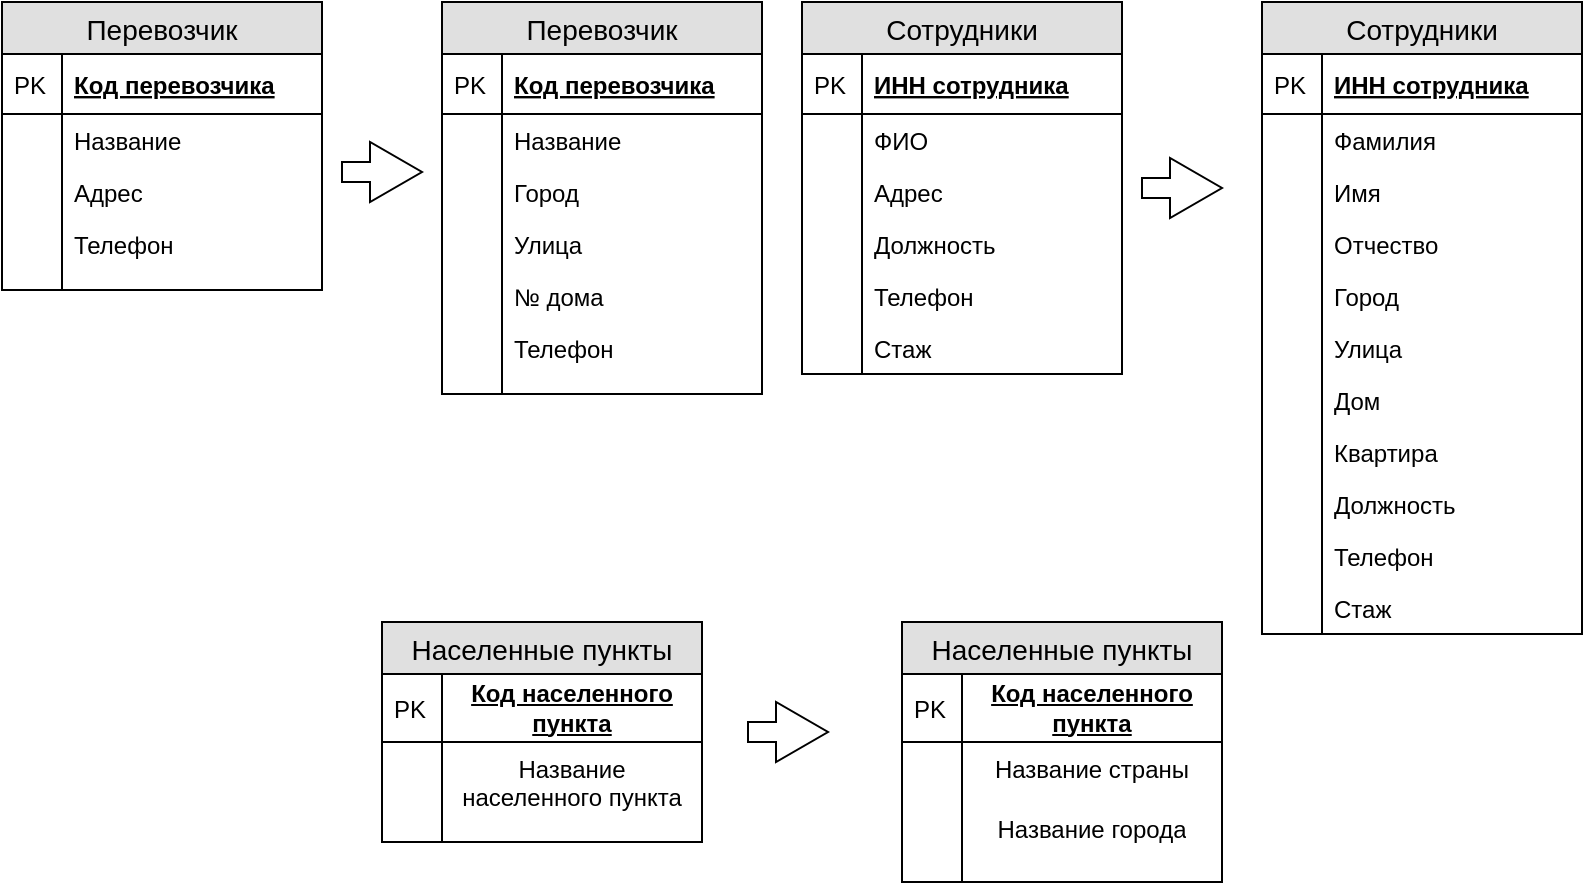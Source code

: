 <mxfile type="device" version="12.4.3" pages="1"><diagram id="LaeeFcdka8FwZGpE-16c" name="Page-1"><mxGraphModel grid="1" dx="854" dy="430" gridSize="10" guides="1" tooltips="1" connect="1" arrows="1" fold="1" page="1" pageScale="1" pageWidth="827" pageHeight="1169" math="0" shadow="0"><root><mxCell id="0" /><mxCell id="1" parent="0" /><mxCell id="-1xtr-s6-U23gaCuAYZw-1" value="Перевозчик" parent="1" style="swimlane;fontStyle=0;childLayout=stackLayout;horizontal=1;startSize=26;fillColor=#e0e0e0;horizontalStack=0;resizeParent=1;resizeParentMax=0;resizeLast=0;collapsible=1;marginBottom=0;swimlaneFillColor=#ffffff;align=center;fontSize=14;" vertex="1"><mxGeometry as="geometry" y="40" x="20" width="160" height="144" /></mxCell><mxCell id="-1xtr-s6-U23gaCuAYZw-2" value="Код перевозчика" parent="-1xtr-s6-U23gaCuAYZw-1" style="shape=partialRectangle;top=0;left=0;right=0;bottom=1;align=left;verticalAlign=middle;fillColor=none;spacingLeft=34;spacingRight=4;overflow=hidden;rotatable=0;points=[[0,0.5],[1,0.5]];portConstraint=eastwest;dropTarget=0;fontStyle=5;fontSize=12;" vertex="1"><mxGeometry as="geometry" y="26" width="160" height="30" /></mxCell><mxCell id="-1xtr-s6-U23gaCuAYZw-3" value="PK" parent="-1xtr-s6-U23gaCuAYZw-2" style="shape=partialRectangle;top=0;left=0;bottom=0;fillColor=none;align=left;verticalAlign=middle;spacingLeft=4;spacingRight=4;overflow=hidden;rotatable=0;points=[];portConstraint=eastwest;part=1;fontSize=12;" vertex="1" connectable="0"><mxGeometry as="geometry" width="30" height="30" /></mxCell><mxCell id="-1xtr-s6-U23gaCuAYZw-4" value="Название" parent="-1xtr-s6-U23gaCuAYZw-1" style="shape=partialRectangle;top=0;left=0;right=0;bottom=0;align=left;verticalAlign=top;fillColor=none;spacingLeft=34;spacingRight=4;overflow=hidden;rotatable=0;points=[[0,0.5],[1,0.5]];portConstraint=eastwest;dropTarget=0;fontSize=12;" vertex="1"><mxGeometry as="geometry" y="56" width="160" height="26" /></mxCell><mxCell id="-1xtr-s6-U23gaCuAYZw-5" value="" parent="-1xtr-s6-U23gaCuAYZw-4" style="shape=partialRectangle;top=0;left=0;bottom=0;fillColor=none;align=left;verticalAlign=top;spacingLeft=4;spacingRight=4;overflow=hidden;rotatable=0;points=[];portConstraint=eastwest;part=1;fontSize=12;" vertex="1" connectable="0"><mxGeometry as="geometry" width="30" height="26" /></mxCell><mxCell id="-1xtr-s6-U23gaCuAYZw-6" value="Адрес" parent="-1xtr-s6-U23gaCuAYZw-1" style="shape=partialRectangle;top=0;left=0;right=0;bottom=0;align=left;verticalAlign=top;fillColor=none;spacingLeft=34;spacingRight=4;overflow=hidden;rotatable=0;points=[[0,0.5],[1,0.5]];portConstraint=eastwest;dropTarget=0;fontSize=12;" vertex="1"><mxGeometry as="geometry" y="82" width="160" height="26" /></mxCell><mxCell id="-1xtr-s6-U23gaCuAYZw-7" value="" parent="-1xtr-s6-U23gaCuAYZw-6" style="shape=partialRectangle;top=0;left=0;bottom=0;fillColor=none;align=left;verticalAlign=top;spacingLeft=4;spacingRight=4;overflow=hidden;rotatable=0;points=[];portConstraint=eastwest;part=1;fontSize=12;" vertex="1" connectable="0"><mxGeometry as="geometry" width="30" height="26" /></mxCell><mxCell id="-1xtr-s6-U23gaCuAYZw-8" value="Телефон" parent="-1xtr-s6-U23gaCuAYZw-1" style="shape=partialRectangle;top=0;left=0;right=0;bottom=0;align=left;verticalAlign=top;fillColor=none;spacingLeft=34;spacingRight=4;overflow=hidden;rotatable=0;points=[[0,0.5],[1,0.5]];portConstraint=eastwest;dropTarget=0;fontSize=12;" vertex="1"><mxGeometry as="geometry" y="108" width="160" height="26" /></mxCell><mxCell id="-1xtr-s6-U23gaCuAYZw-9" value="" parent="-1xtr-s6-U23gaCuAYZw-8" style="shape=partialRectangle;top=0;left=0;bottom=0;fillColor=none;align=left;verticalAlign=top;spacingLeft=4;spacingRight=4;overflow=hidden;rotatable=0;points=[];portConstraint=eastwest;part=1;fontSize=12;" vertex="1" connectable="0"><mxGeometry as="geometry" width="30" height="26" /></mxCell><mxCell id="-1xtr-s6-U23gaCuAYZw-10" value="" parent="-1xtr-s6-U23gaCuAYZw-1" style="shape=partialRectangle;top=0;left=0;right=0;bottom=0;align=left;verticalAlign=top;fillColor=none;spacingLeft=34;spacingRight=4;overflow=hidden;rotatable=0;points=[[0,0.5],[1,0.5]];portConstraint=eastwest;dropTarget=0;fontSize=12;" vertex="1"><mxGeometry as="geometry" y="134" width="160" height="10" /></mxCell><mxCell id="-1xtr-s6-U23gaCuAYZw-11" value="" parent="-1xtr-s6-U23gaCuAYZw-10" style="shape=partialRectangle;top=0;left=0;bottom=0;fillColor=none;align=left;verticalAlign=top;spacingLeft=4;spacingRight=4;overflow=hidden;rotatable=0;points=[];portConstraint=eastwest;part=1;fontSize=12;" vertex="1" connectable="0"><mxGeometry as="geometry" width="30" height="10" /></mxCell><mxCell id="-1xtr-s6-U23gaCuAYZw-12" value="Перевозчик" parent="1" style="swimlane;fontStyle=0;childLayout=stackLayout;horizontal=1;startSize=26;fillColor=#e0e0e0;horizontalStack=0;resizeParent=1;resizeParentMax=0;resizeLast=0;collapsible=1;marginBottom=0;swimlaneFillColor=#ffffff;align=center;fontSize=14;" vertex="1"><mxGeometry as="geometry" y="40" x="240" width="160" height="196" /></mxCell><mxCell id="-1xtr-s6-U23gaCuAYZw-13" value="Код перевозчика" parent="-1xtr-s6-U23gaCuAYZw-12" style="shape=partialRectangle;top=0;left=0;right=0;bottom=1;align=left;verticalAlign=middle;fillColor=none;spacingLeft=34;spacingRight=4;overflow=hidden;rotatable=0;points=[[0,0.5],[1,0.5]];portConstraint=eastwest;dropTarget=0;fontStyle=5;fontSize=12;" vertex="1"><mxGeometry as="geometry" y="26" width="160" height="30" /></mxCell><mxCell id="-1xtr-s6-U23gaCuAYZw-14" value="PK" parent="-1xtr-s6-U23gaCuAYZw-13" style="shape=partialRectangle;top=0;left=0;bottom=0;fillColor=none;align=left;verticalAlign=middle;spacingLeft=4;spacingRight=4;overflow=hidden;rotatable=0;points=[];portConstraint=eastwest;part=1;fontSize=12;" vertex="1" connectable="0"><mxGeometry as="geometry" width="30" height="30" /></mxCell><mxCell id="-1xtr-s6-U23gaCuAYZw-15" value="Название" parent="-1xtr-s6-U23gaCuAYZw-12" style="shape=partialRectangle;top=0;left=0;right=0;bottom=0;align=left;verticalAlign=top;fillColor=none;spacingLeft=34;spacingRight=4;overflow=hidden;rotatable=0;points=[[0,0.5],[1,0.5]];portConstraint=eastwest;dropTarget=0;fontSize=12;" vertex="1"><mxGeometry as="geometry" y="56" width="160" height="26" /></mxCell><mxCell id="-1xtr-s6-U23gaCuAYZw-16" value="" parent="-1xtr-s6-U23gaCuAYZw-15" style="shape=partialRectangle;top=0;left=0;bottom=0;fillColor=none;align=left;verticalAlign=top;spacingLeft=4;spacingRight=4;overflow=hidden;rotatable=0;points=[];portConstraint=eastwest;part=1;fontSize=12;" vertex="1" connectable="0"><mxGeometry as="geometry" width="30" height="26" /></mxCell><mxCell id="-1xtr-s6-U23gaCuAYZw-17" value="Город" parent="-1xtr-s6-U23gaCuAYZw-12" style="shape=partialRectangle;top=0;left=0;right=0;bottom=0;align=left;verticalAlign=top;fillColor=none;spacingLeft=34;spacingRight=4;overflow=hidden;rotatable=0;points=[[0,0.5],[1,0.5]];portConstraint=eastwest;dropTarget=0;fontSize=12;" vertex="1"><mxGeometry as="geometry" y="82" width="160" height="26" /></mxCell><mxCell id="-1xtr-s6-U23gaCuAYZw-18" value="" parent="-1xtr-s6-U23gaCuAYZw-17" style="shape=partialRectangle;top=0;left=0;bottom=0;fillColor=none;align=left;verticalAlign=top;spacingLeft=4;spacingRight=4;overflow=hidden;rotatable=0;points=[];portConstraint=eastwest;part=1;fontSize=12;" vertex="1" connectable="0"><mxGeometry as="geometry" width="30" height="26" /></mxCell><mxCell id="-1xtr-s6-U23gaCuAYZw-66" value="Улица" parent="-1xtr-s6-U23gaCuAYZw-12" style="shape=partialRectangle;top=0;left=0;right=0;bottom=0;align=left;verticalAlign=top;fillColor=none;spacingLeft=34;spacingRight=4;overflow=hidden;rotatable=0;points=[[0,0.5],[1,0.5]];portConstraint=eastwest;dropTarget=0;fontSize=12;" vertex="1"><mxGeometry as="geometry" y="108" width="160" height="26" /></mxCell><mxCell id="-1xtr-s6-U23gaCuAYZw-67" value="" parent="-1xtr-s6-U23gaCuAYZw-66" style="shape=partialRectangle;top=0;left=0;bottom=0;fillColor=none;align=left;verticalAlign=top;spacingLeft=4;spacingRight=4;overflow=hidden;rotatable=0;points=[];portConstraint=eastwest;part=1;fontSize=12;" vertex="1" connectable="0"><mxGeometry as="geometry" width="30" height="26" /></mxCell><mxCell id="-1xtr-s6-U23gaCuAYZw-68" value="№ дома" parent="-1xtr-s6-U23gaCuAYZw-12" style="shape=partialRectangle;top=0;left=0;right=0;bottom=0;align=left;verticalAlign=top;fillColor=none;spacingLeft=34;spacingRight=4;overflow=hidden;rotatable=0;points=[[0,0.5],[1,0.5]];portConstraint=eastwest;dropTarget=0;fontSize=12;" vertex="1"><mxGeometry as="geometry" y="134" width="160" height="26" /></mxCell><mxCell id="-1xtr-s6-U23gaCuAYZw-69" value="" parent="-1xtr-s6-U23gaCuAYZw-68" style="shape=partialRectangle;top=0;left=0;bottom=0;fillColor=none;align=left;verticalAlign=top;spacingLeft=4;spacingRight=4;overflow=hidden;rotatable=0;points=[];portConstraint=eastwest;part=1;fontSize=12;" vertex="1" connectable="0"><mxGeometry as="geometry" width="30" height="26" /></mxCell><mxCell id="-1xtr-s6-U23gaCuAYZw-19" value="Телефон" parent="-1xtr-s6-U23gaCuAYZw-12" style="shape=partialRectangle;top=0;left=0;right=0;bottom=0;align=left;verticalAlign=top;fillColor=none;spacingLeft=34;spacingRight=4;overflow=hidden;rotatable=0;points=[[0,0.5],[1,0.5]];portConstraint=eastwest;dropTarget=0;fontSize=12;" vertex="1"><mxGeometry as="geometry" y="160" width="160" height="26" /></mxCell><mxCell id="-1xtr-s6-U23gaCuAYZw-20" value="" parent="-1xtr-s6-U23gaCuAYZw-19" style="shape=partialRectangle;top=0;left=0;bottom=0;fillColor=none;align=left;verticalAlign=top;spacingLeft=4;spacingRight=4;overflow=hidden;rotatable=0;points=[];portConstraint=eastwest;part=1;fontSize=12;" vertex="1" connectable="0"><mxGeometry as="geometry" width="30" height="26" /></mxCell><mxCell id="-1xtr-s6-U23gaCuAYZw-21" value="" parent="-1xtr-s6-U23gaCuAYZw-12" style="shape=partialRectangle;top=0;left=0;right=0;bottom=0;align=left;verticalAlign=top;fillColor=none;spacingLeft=34;spacingRight=4;overflow=hidden;rotatable=0;points=[[0,0.5],[1,0.5]];portConstraint=eastwest;dropTarget=0;fontSize=12;" vertex="1"><mxGeometry as="geometry" y="186" width="160" height="10" /></mxCell><mxCell id="-1xtr-s6-U23gaCuAYZw-22" value="" parent="-1xtr-s6-U23gaCuAYZw-21" style="shape=partialRectangle;top=0;left=0;bottom=0;fillColor=none;align=left;verticalAlign=top;spacingLeft=4;spacingRight=4;overflow=hidden;rotatable=0;points=[];portConstraint=eastwest;part=1;fontSize=12;" vertex="1" connectable="0"><mxGeometry as="geometry" width="30" height="10" /></mxCell><mxCell id="-1xtr-s6-U23gaCuAYZw-23" value="Населенные пункты" parent="1" style="swimlane;fontStyle=0;childLayout=stackLayout;horizontal=1;startSize=26;fillColor=#e0e0e0;horizontalStack=0;resizeParent=1;resizeParentMax=0;resizeLast=0;collapsible=1;marginBottom=0;swimlaneFillColor=#ffffff;align=center;fontSize=14;" vertex="1"><mxGeometry as="geometry" y="350" x="210" width="160" height="110" /></mxCell><mxCell id="-1xtr-s6-U23gaCuAYZw-24" value="Код населенного пункта" parent="-1xtr-s6-U23gaCuAYZw-23" style="shape=partialRectangle;top=0;left=0;right=0;bottom=1;align=center;verticalAlign=middle;fillColor=none;spacingLeft=34;spacingRight=4;overflow=hidden;rotatable=0;points=[[0,0.5],[1,0.5]];portConstraint=eastwest;dropTarget=0;fontStyle=5;fontSize=12;whiteSpace=wrap;" vertex="1"><mxGeometry as="geometry" y="26" width="160" height="34" /></mxCell><mxCell id="-1xtr-s6-U23gaCuAYZw-25" value="PK" parent="-1xtr-s6-U23gaCuAYZw-24" style="shape=partialRectangle;top=0;left=0;bottom=0;fillColor=none;align=left;verticalAlign=middle;spacingLeft=4;spacingRight=4;overflow=hidden;rotatable=0;points=[];portConstraint=eastwest;part=1;fontSize=12;" vertex="1" connectable="0"><mxGeometry as="geometry" width="30" height="34" /></mxCell><mxCell id="-1xtr-s6-U23gaCuAYZw-26" value="Название населенного пункта" parent="-1xtr-s6-U23gaCuAYZw-23" style="shape=partialRectangle;top=0;left=0;right=0;bottom=0;align=center;verticalAlign=top;fillColor=none;spacingLeft=34;spacingRight=4;overflow=hidden;rotatable=0;points=[[0,0.5],[1,0.5]];portConstraint=eastwest;dropTarget=0;fontSize=12;whiteSpace=wrap;" vertex="1"><mxGeometry as="geometry" y="60" width="160" height="40" /></mxCell><mxCell id="-1xtr-s6-U23gaCuAYZw-27" value="" parent="-1xtr-s6-U23gaCuAYZw-26" style="shape=partialRectangle;top=0;left=0;bottom=0;fillColor=none;align=left;verticalAlign=top;spacingLeft=4;spacingRight=4;overflow=hidden;rotatable=0;points=[];portConstraint=eastwest;part=1;fontSize=12;" vertex="1" connectable="0"><mxGeometry as="geometry" width="30" height="40" /></mxCell><mxCell id="-1xtr-s6-U23gaCuAYZw-28" value="" parent="-1xtr-s6-U23gaCuAYZw-23" style="shape=partialRectangle;top=0;left=0;right=0;bottom=0;align=left;verticalAlign=top;fillColor=none;spacingLeft=34;spacingRight=4;overflow=hidden;rotatable=0;points=[[0,0.5],[1,0.5]];portConstraint=eastwest;dropTarget=0;fontSize=12;" vertex="1"><mxGeometry as="geometry" y="100" width="160" height="10" /></mxCell><mxCell id="-1xtr-s6-U23gaCuAYZw-29" value="" parent="-1xtr-s6-U23gaCuAYZw-28" style="shape=partialRectangle;top=0;left=0;bottom=0;fillColor=none;align=left;verticalAlign=top;spacingLeft=4;spacingRight=4;overflow=hidden;rotatable=0;points=[];portConstraint=eastwest;part=1;fontSize=12;" vertex="1" connectable="0"><mxGeometry as="geometry" width="30" height="10" /></mxCell><mxCell id="-1xtr-s6-U23gaCuAYZw-30" value="Населенные пункты" parent="1" style="swimlane;fontStyle=0;childLayout=stackLayout;horizontal=1;startSize=26;fillColor=#e0e0e0;horizontalStack=0;resizeParent=1;resizeParentMax=0;resizeLast=0;collapsible=1;marginBottom=0;swimlaneFillColor=#ffffff;align=center;fontSize=14;" vertex="1"><mxGeometry as="geometry" y="350" x="470" width="160" height="130" /></mxCell><mxCell id="-1xtr-s6-U23gaCuAYZw-31" value="Код населенного пункта" parent="-1xtr-s6-U23gaCuAYZw-30" style="shape=partialRectangle;top=0;left=0;right=0;bottom=1;align=center;verticalAlign=middle;fillColor=none;spacingLeft=34;spacingRight=4;overflow=hidden;rotatable=0;points=[[0,0.5],[1,0.5]];portConstraint=eastwest;dropTarget=0;fontStyle=5;fontSize=12;whiteSpace=wrap;" vertex="1"><mxGeometry as="geometry" y="26" width="160" height="34" /></mxCell><mxCell id="-1xtr-s6-U23gaCuAYZw-32" value="PK" parent="-1xtr-s6-U23gaCuAYZw-31" style="shape=partialRectangle;top=0;left=0;bottom=0;fillColor=none;align=left;verticalAlign=middle;spacingLeft=4;spacingRight=4;overflow=hidden;rotatable=0;points=[];portConstraint=eastwest;part=1;fontSize=12;" vertex="1" connectable="0"><mxGeometry as="geometry" width="30" height="34" /></mxCell><mxCell id="-1xtr-s6-U23gaCuAYZw-33" value="Название страны" parent="-1xtr-s6-U23gaCuAYZw-30" style="shape=partialRectangle;top=0;left=0;right=0;bottom=0;align=center;verticalAlign=top;fillColor=none;spacingLeft=34;spacingRight=4;overflow=hidden;rotatable=0;points=[[0,0.5],[1,0.5]];portConstraint=eastwest;dropTarget=0;fontSize=12;whiteSpace=wrap;" vertex="1"><mxGeometry as="geometry" y="60" width="160" height="30" /></mxCell><mxCell id="-1xtr-s6-U23gaCuAYZw-34" value="" parent="-1xtr-s6-U23gaCuAYZw-33" style="shape=partialRectangle;top=0;left=0;bottom=0;fillColor=none;align=left;verticalAlign=top;spacingLeft=4;spacingRight=4;overflow=hidden;rotatable=0;points=[];portConstraint=eastwest;part=1;fontSize=12;" vertex="1" connectable="0"><mxGeometry as="geometry" width="30" height="30" /></mxCell><mxCell id="-1xtr-s6-U23gaCuAYZw-80" value="Название города" parent="-1xtr-s6-U23gaCuAYZw-30" style="shape=partialRectangle;top=0;left=0;right=0;bottom=0;align=center;verticalAlign=top;fillColor=none;spacingLeft=34;spacingRight=4;overflow=hidden;rotatable=0;points=[[0,0.5],[1,0.5]];portConstraint=eastwest;dropTarget=0;fontSize=12;whiteSpace=wrap;" vertex="1"><mxGeometry as="geometry" y="90" width="160" height="30" /></mxCell><mxCell id="-1xtr-s6-U23gaCuAYZw-81" value="" parent="-1xtr-s6-U23gaCuAYZw-80" style="shape=partialRectangle;top=0;left=0;bottom=0;fillColor=none;align=left;verticalAlign=top;spacingLeft=4;spacingRight=4;overflow=hidden;rotatable=0;points=[];portConstraint=eastwest;part=1;fontSize=12;" vertex="1" connectable="0"><mxGeometry as="geometry" width="30" height="30" /></mxCell><mxCell id="-1xtr-s6-U23gaCuAYZw-35" value="" parent="-1xtr-s6-U23gaCuAYZw-30" style="shape=partialRectangle;top=0;left=0;right=0;bottom=0;align=left;verticalAlign=top;fillColor=none;spacingLeft=34;spacingRight=4;overflow=hidden;rotatable=0;points=[[0,0.5],[1,0.5]];portConstraint=eastwest;dropTarget=0;fontSize=12;" vertex="1"><mxGeometry as="geometry" y="120" width="160" height="10" /></mxCell><mxCell id="-1xtr-s6-U23gaCuAYZw-36" value="" parent="-1xtr-s6-U23gaCuAYZw-35" style="shape=partialRectangle;top=0;left=0;bottom=0;fillColor=none;align=left;verticalAlign=top;spacingLeft=4;spacingRight=4;overflow=hidden;rotatable=0;points=[];portConstraint=eastwest;part=1;fontSize=12;" vertex="1" connectable="0"><mxGeometry as="geometry" width="30" height="10" /></mxCell><mxCell id="-1xtr-s6-U23gaCuAYZw-37" value="Сотрудники" parent="1" style="swimlane;fontStyle=0;childLayout=stackLayout;horizontal=1;startSize=26;fillColor=#e0e0e0;horizontalStack=0;resizeParent=1;resizeParentMax=0;resizeLast=0;collapsible=1;marginBottom=0;swimlaneFillColor=#ffffff;align=center;fontSize=14;" vertex="1"><mxGeometry as="geometry" y="40" x="420" width="160" height="186" /></mxCell><mxCell id="-1xtr-s6-U23gaCuAYZw-38" value="ИНН сотрудника" parent="-1xtr-s6-U23gaCuAYZw-37" style="shape=partialRectangle;top=0;left=0;right=0;bottom=1;align=left;verticalAlign=middle;fillColor=none;spacingLeft=34;spacingRight=4;overflow=hidden;rotatable=0;points=[[0,0.5],[1,0.5]];portConstraint=eastwest;dropTarget=0;fontStyle=5;fontSize=12;" vertex="1"><mxGeometry as="geometry" y="26" width="160" height="30" /></mxCell><mxCell id="-1xtr-s6-U23gaCuAYZw-39" value="PK" parent="-1xtr-s6-U23gaCuAYZw-38" style="shape=partialRectangle;top=0;left=0;bottom=0;fillColor=none;align=left;verticalAlign=middle;spacingLeft=4;spacingRight=4;overflow=hidden;rotatable=0;points=[];portConstraint=eastwest;part=1;fontSize=12;" vertex="1" connectable="0"><mxGeometry as="geometry" width="30" height="30" /></mxCell><mxCell id="-1xtr-s6-U23gaCuAYZw-40" value="ФИО" parent="-1xtr-s6-U23gaCuAYZw-37" style="shape=partialRectangle;top=0;left=0;right=0;bottom=0;align=left;verticalAlign=top;fillColor=none;spacingLeft=34;spacingRight=4;overflow=hidden;rotatable=0;points=[[0,0.5],[1,0.5]];portConstraint=eastwest;dropTarget=0;fontSize=12;" vertex="1"><mxGeometry as="geometry" y="56" width="160" height="26" /></mxCell><mxCell id="-1xtr-s6-U23gaCuAYZw-41" value="" parent="-1xtr-s6-U23gaCuAYZw-40" style="shape=partialRectangle;top=0;left=0;bottom=0;fillColor=none;align=left;verticalAlign=top;spacingLeft=4;spacingRight=4;overflow=hidden;rotatable=0;points=[];portConstraint=eastwest;part=1;fontSize=12;" vertex="1" connectable="0"><mxGeometry as="geometry" width="30" height="26" /></mxCell><mxCell id="-1xtr-s6-U23gaCuAYZw-42" value="Адрес" parent="-1xtr-s6-U23gaCuAYZw-37" style="shape=partialRectangle;top=0;left=0;right=0;bottom=0;align=left;verticalAlign=top;fillColor=none;spacingLeft=34;spacingRight=4;overflow=hidden;rotatable=0;points=[[0,0.5],[1,0.5]];portConstraint=eastwest;dropTarget=0;fontSize=12;" vertex="1"><mxGeometry as="geometry" y="82" width="160" height="26" /></mxCell><mxCell id="-1xtr-s6-U23gaCuAYZw-43" value="" parent="-1xtr-s6-U23gaCuAYZw-42" style="shape=partialRectangle;top=0;left=0;bottom=0;fillColor=none;align=left;verticalAlign=top;spacingLeft=4;spacingRight=4;overflow=hidden;rotatable=0;points=[];portConstraint=eastwest;part=1;fontSize=12;" vertex="1" connectable="0"><mxGeometry as="geometry" width="30" height="26" /></mxCell><mxCell id="-1xtr-s6-U23gaCuAYZw-44" value="Должность" parent="-1xtr-s6-U23gaCuAYZw-37" style="shape=partialRectangle;top=0;left=0;right=0;bottom=0;align=left;verticalAlign=top;fillColor=none;spacingLeft=34;spacingRight=4;overflow=hidden;rotatable=0;points=[[0,0.5],[1,0.5]];portConstraint=eastwest;dropTarget=0;fontSize=12;" vertex="1"><mxGeometry as="geometry" y="108" width="160" height="26" /></mxCell><mxCell id="-1xtr-s6-U23gaCuAYZw-45" value="" parent="-1xtr-s6-U23gaCuAYZw-44" style="shape=partialRectangle;top=0;left=0;bottom=0;fillColor=none;align=left;verticalAlign=top;spacingLeft=4;spacingRight=4;overflow=hidden;rotatable=0;points=[];portConstraint=eastwest;part=1;fontSize=12;" vertex="1" connectable="0"><mxGeometry as="geometry" width="30" height="26" /></mxCell><mxCell id="-1xtr-s6-U23gaCuAYZw-46" value="Телефон" parent="-1xtr-s6-U23gaCuAYZw-37" style="shape=partialRectangle;top=0;left=0;right=0;bottom=0;align=left;verticalAlign=top;fillColor=none;spacingLeft=34;spacingRight=4;overflow=hidden;rotatable=0;points=[[0,0.5],[1,0.5]];portConstraint=eastwest;dropTarget=0;fontSize=12;" vertex="1"><mxGeometry as="geometry" y="134" width="160" height="26" /></mxCell><mxCell id="-1xtr-s6-U23gaCuAYZw-47" value="" parent="-1xtr-s6-U23gaCuAYZw-46" style="shape=partialRectangle;top=0;left=0;bottom=0;fillColor=none;align=left;verticalAlign=top;spacingLeft=4;spacingRight=4;overflow=hidden;rotatable=0;points=[];portConstraint=eastwest;part=1;fontSize=12;" vertex="1" connectable="0"><mxGeometry as="geometry" width="30" height="26" /></mxCell><mxCell id="-1xtr-s6-U23gaCuAYZw-48" value="Стаж" parent="-1xtr-s6-U23gaCuAYZw-37" style="shape=partialRectangle;top=0;left=0;right=0;bottom=0;align=left;verticalAlign=top;fillColor=none;spacingLeft=34;spacingRight=4;overflow=hidden;rotatable=0;points=[[0,0.5],[1,0.5]];portConstraint=eastwest;dropTarget=0;fontSize=12;" vertex="1"><mxGeometry as="geometry" y="160" width="160" height="26" /></mxCell><mxCell id="-1xtr-s6-U23gaCuAYZw-49" value="" parent="-1xtr-s6-U23gaCuAYZw-48" style="shape=partialRectangle;top=0;left=0;bottom=0;fillColor=none;align=left;verticalAlign=top;spacingLeft=4;spacingRight=4;overflow=hidden;rotatable=0;points=[];portConstraint=eastwest;part=1;fontSize=12;" vertex="1" connectable="0"><mxGeometry as="geometry" width="30" height="26" /></mxCell><mxCell id="-1xtr-s6-U23gaCuAYZw-50" value="Сотрудники" parent="1" style="swimlane;fontStyle=0;childLayout=stackLayout;horizontal=1;startSize=26;fillColor=#e0e0e0;horizontalStack=0;resizeParent=1;resizeParentMax=0;resizeLast=0;collapsible=1;marginBottom=0;swimlaneFillColor=#ffffff;align=center;fontSize=14;" vertex="1"><mxGeometry as="geometry" y="40" x="650" width="160" height="316" /></mxCell><mxCell id="-1xtr-s6-U23gaCuAYZw-51" value="ИНН сотрудника" parent="-1xtr-s6-U23gaCuAYZw-50" style="shape=partialRectangle;top=0;left=0;right=0;bottom=1;align=left;verticalAlign=middle;fillColor=none;spacingLeft=34;spacingRight=4;overflow=hidden;rotatable=0;points=[[0,0.5],[1,0.5]];portConstraint=eastwest;dropTarget=0;fontStyle=5;fontSize=12;" vertex="1"><mxGeometry as="geometry" y="26" width="160" height="30" /></mxCell><mxCell id="-1xtr-s6-U23gaCuAYZw-52" value="PK" parent="-1xtr-s6-U23gaCuAYZw-51" style="shape=partialRectangle;top=0;left=0;bottom=0;fillColor=none;align=left;verticalAlign=middle;spacingLeft=4;spacingRight=4;overflow=hidden;rotatable=0;points=[];portConstraint=eastwest;part=1;fontSize=12;" vertex="1" connectable="0"><mxGeometry as="geometry" width="30" height="30" /></mxCell><mxCell id="-1xtr-s6-U23gaCuAYZw-53" value="Фамилия" parent="-1xtr-s6-U23gaCuAYZw-50" style="shape=partialRectangle;top=0;left=0;right=0;bottom=0;align=left;verticalAlign=top;fillColor=none;spacingLeft=34;spacingRight=4;overflow=hidden;rotatable=0;points=[[0,0.5],[1,0.5]];portConstraint=eastwest;dropTarget=0;fontSize=12;" vertex="1"><mxGeometry as="geometry" y="56" width="160" height="26" /></mxCell><mxCell id="-1xtr-s6-U23gaCuAYZw-54" value="" parent="-1xtr-s6-U23gaCuAYZw-53" style="shape=partialRectangle;top=0;left=0;bottom=0;fillColor=none;align=left;verticalAlign=top;spacingLeft=4;spacingRight=4;overflow=hidden;rotatable=0;points=[];portConstraint=eastwest;part=1;fontSize=12;" vertex="1" connectable="0"><mxGeometry as="geometry" width="30" height="26" /></mxCell><mxCell id="-1xtr-s6-U23gaCuAYZw-70" value="Имя" parent="-1xtr-s6-U23gaCuAYZw-50" style="shape=partialRectangle;top=0;left=0;right=0;bottom=0;align=left;verticalAlign=top;fillColor=none;spacingLeft=34;spacingRight=4;overflow=hidden;rotatable=0;points=[[0,0.5],[1,0.5]];portConstraint=eastwest;dropTarget=0;fontSize=12;" vertex="1"><mxGeometry as="geometry" y="82" width="160" height="26" /></mxCell><mxCell id="-1xtr-s6-U23gaCuAYZw-71" value="" parent="-1xtr-s6-U23gaCuAYZw-70" style="shape=partialRectangle;top=0;left=0;bottom=0;fillColor=none;align=left;verticalAlign=top;spacingLeft=4;spacingRight=4;overflow=hidden;rotatable=0;points=[];portConstraint=eastwest;part=1;fontSize=12;" vertex="1" connectable="0"><mxGeometry as="geometry" width="30" height="26" /></mxCell><mxCell id="-1xtr-s6-U23gaCuAYZw-72" value="Отчество" parent="-1xtr-s6-U23gaCuAYZw-50" style="shape=partialRectangle;top=0;left=0;right=0;bottom=0;align=left;verticalAlign=top;fillColor=none;spacingLeft=34;spacingRight=4;overflow=hidden;rotatable=0;points=[[0,0.5],[1,0.5]];portConstraint=eastwest;dropTarget=0;fontSize=12;" vertex="1"><mxGeometry as="geometry" y="108" width="160" height="26" /></mxCell><mxCell id="-1xtr-s6-U23gaCuAYZw-73" value="" parent="-1xtr-s6-U23gaCuAYZw-72" style="shape=partialRectangle;top=0;left=0;bottom=0;fillColor=none;align=left;verticalAlign=top;spacingLeft=4;spacingRight=4;overflow=hidden;rotatable=0;points=[];portConstraint=eastwest;part=1;fontSize=12;" vertex="1" connectable="0"><mxGeometry as="geometry" width="30" height="26" /></mxCell><mxCell id="-1xtr-s6-U23gaCuAYZw-55" value="Город" parent="-1xtr-s6-U23gaCuAYZw-50" style="shape=partialRectangle;top=0;left=0;right=0;bottom=0;align=left;verticalAlign=top;fillColor=none;spacingLeft=34;spacingRight=4;overflow=hidden;rotatable=0;points=[[0,0.5],[1,0.5]];portConstraint=eastwest;dropTarget=0;fontSize=12;" vertex="1"><mxGeometry as="geometry" y="134" width="160" height="26" /></mxCell><mxCell id="-1xtr-s6-U23gaCuAYZw-56" value="" parent="-1xtr-s6-U23gaCuAYZw-55" style="shape=partialRectangle;top=0;left=0;bottom=0;fillColor=none;align=left;verticalAlign=top;spacingLeft=4;spacingRight=4;overflow=hidden;rotatable=0;points=[];portConstraint=eastwest;part=1;fontSize=12;" vertex="1" connectable="0"><mxGeometry as="geometry" width="30" height="26" /></mxCell><mxCell id="-1xtr-s6-U23gaCuAYZw-74" value="Улица" parent="-1xtr-s6-U23gaCuAYZw-50" style="shape=partialRectangle;top=0;left=0;right=0;bottom=0;align=left;verticalAlign=top;fillColor=none;spacingLeft=34;spacingRight=4;overflow=hidden;rotatable=0;points=[[0,0.5],[1,0.5]];portConstraint=eastwest;dropTarget=0;fontSize=12;" vertex="1"><mxGeometry as="geometry" y="160" width="160" height="26" /></mxCell><mxCell id="-1xtr-s6-U23gaCuAYZw-75" value="" parent="-1xtr-s6-U23gaCuAYZw-74" style="shape=partialRectangle;top=0;left=0;bottom=0;fillColor=none;align=left;verticalAlign=top;spacingLeft=4;spacingRight=4;overflow=hidden;rotatable=0;points=[];portConstraint=eastwest;part=1;fontSize=12;" vertex="1" connectable="0"><mxGeometry as="geometry" width="30" height="26" /></mxCell><mxCell id="-1xtr-s6-U23gaCuAYZw-76" value="Дом" parent="-1xtr-s6-U23gaCuAYZw-50" style="shape=partialRectangle;top=0;left=0;right=0;bottom=0;align=left;verticalAlign=top;fillColor=none;spacingLeft=34;spacingRight=4;overflow=hidden;rotatable=0;points=[[0,0.5],[1,0.5]];portConstraint=eastwest;dropTarget=0;fontSize=12;" vertex="1"><mxGeometry as="geometry" y="186" width="160" height="26" /></mxCell><mxCell id="-1xtr-s6-U23gaCuAYZw-77" value="" parent="-1xtr-s6-U23gaCuAYZw-76" style="shape=partialRectangle;top=0;left=0;bottom=0;fillColor=none;align=left;verticalAlign=top;spacingLeft=4;spacingRight=4;overflow=hidden;rotatable=0;points=[];portConstraint=eastwest;part=1;fontSize=12;" vertex="1" connectable="0"><mxGeometry as="geometry" width="30" height="26" /></mxCell><mxCell id="-1xtr-s6-U23gaCuAYZw-78" value="Квартира" parent="-1xtr-s6-U23gaCuAYZw-50" style="shape=partialRectangle;top=0;left=0;right=0;bottom=0;align=left;verticalAlign=top;fillColor=none;spacingLeft=34;spacingRight=4;overflow=hidden;rotatable=0;points=[[0,0.5],[1,0.5]];portConstraint=eastwest;dropTarget=0;fontSize=12;" vertex="1"><mxGeometry as="geometry" y="212" width="160" height="26" /></mxCell><mxCell id="-1xtr-s6-U23gaCuAYZw-79" value="" parent="-1xtr-s6-U23gaCuAYZw-78" style="shape=partialRectangle;top=0;left=0;bottom=0;fillColor=none;align=left;verticalAlign=top;spacingLeft=4;spacingRight=4;overflow=hidden;rotatable=0;points=[];portConstraint=eastwest;part=1;fontSize=12;" vertex="1" connectable="0"><mxGeometry as="geometry" width="30" height="26" /></mxCell><mxCell id="-1xtr-s6-U23gaCuAYZw-57" value="Должность" parent="-1xtr-s6-U23gaCuAYZw-50" style="shape=partialRectangle;top=0;left=0;right=0;bottom=0;align=left;verticalAlign=top;fillColor=none;spacingLeft=34;spacingRight=4;overflow=hidden;rotatable=0;points=[[0,0.5],[1,0.5]];portConstraint=eastwest;dropTarget=0;fontSize=12;" vertex="1"><mxGeometry as="geometry" y="238" width="160" height="26" /></mxCell><mxCell id="-1xtr-s6-U23gaCuAYZw-58" value="" parent="-1xtr-s6-U23gaCuAYZw-57" style="shape=partialRectangle;top=0;left=0;bottom=0;fillColor=none;align=left;verticalAlign=top;spacingLeft=4;spacingRight=4;overflow=hidden;rotatable=0;points=[];portConstraint=eastwest;part=1;fontSize=12;" vertex="1" connectable="0"><mxGeometry as="geometry" width="30" height="26" /></mxCell><mxCell id="-1xtr-s6-U23gaCuAYZw-59" value="Телефон" parent="-1xtr-s6-U23gaCuAYZw-50" style="shape=partialRectangle;top=0;left=0;right=0;bottom=0;align=left;verticalAlign=top;fillColor=none;spacingLeft=34;spacingRight=4;overflow=hidden;rotatable=0;points=[[0,0.5],[1,0.5]];portConstraint=eastwest;dropTarget=0;fontSize=12;" vertex="1"><mxGeometry as="geometry" y="264" width="160" height="26" /></mxCell><mxCell id="-1xtr-s6-U23gaCuAYZw-60" value="" parent="-1xtr-s6-U23gaCuAYZw-59" style="shape=partialRectangle;top=0;left=0;bottom=0;fillColor=none;align=left;verticalAlign=top;spacingLeft=4;spacingRight=4;overflow=hidden;rotatable=0;points=[];portConstraint=eastwest;part=1;fontSize=12;" vertex="1" connectable="0"><mxGeometry as="geometry" width="30" height="26" /></mxCell><mxCell id="-1xtr-s6-U23gaCuAYZw-61" value="Стаж" parent="-1xtr-s6-U23gaCuAYZw-50" style="shape=partialRectangle;top=0;left=0;right=0;bottom=0;align=left;verticalAlign=top;fillColor=none;spacingLeft=34;spacingRight=4;overflow=hidden;rotatable=0;points=[[0,0.5],[1,0.5]];portConstraint=eastwest;dropTarget=0;fontSize=12;" vertex="1"><mxGeometry as="geometry" y="290" width="160" height="26" /></mxCell><mxCell id="-1xtr-s6-U23gaCuAYZw-62" value="" parent="-1xtr-s6-U23gaCuAYZw-61" style="shape=partialRectangle;top=0;left=0;bottom=0;fillColor=none;align=left;verticalAlign=top;spacingLeft=4;spacingRight=4;overflow=hidden;rotatable=0;points=[];portConstraint=eastwest;part=1;fontSize=12;" vertex="1" connectable="0"><mxGeometry as="geometry" width="30" height="26" /></mxCell><mxCell id="-1xtr-s6-U23gaCuAYZw-63" value="" parent="1" style="html=1;shadow=0;dashed=0;align=center;verticalAlign=middle;shape=mxgraph.arrows2.arrow;dy=0.67;dx=26;notch=0;" vertex="1"><mxGeometry as="geometry" y="110" x="190" width="40" height="30" /></mxCell><mxCell id="-1xtr-s6-U23gaCuAYZw-64" value="" parent="1" style="html=1;shadow=0;dashed=0;align=center;verticalAlign=middle;shape=mxgraph.arrows2.arrow;dy=0.67;dx=26;notch=0;" vertex="1"><mxGeometry as="geometry" y="118" x="590" width="40" height="30" /></mxCell><mxCell id="-1xtr-s6-U23gaCuAYZw-65" value="" parent="1" style="html=1;shadow=0;dashed=0;align=center;verticalAlign=middle;shape=mxgraph.arrows2.arrow;dy=0.67;dx=26;notch=0;" vertex="1"><mxGeometry as="geometry" y="390" x="393" width="40" height="30" /></mxCell></root></mxGraphModel></diagram></mxfile>